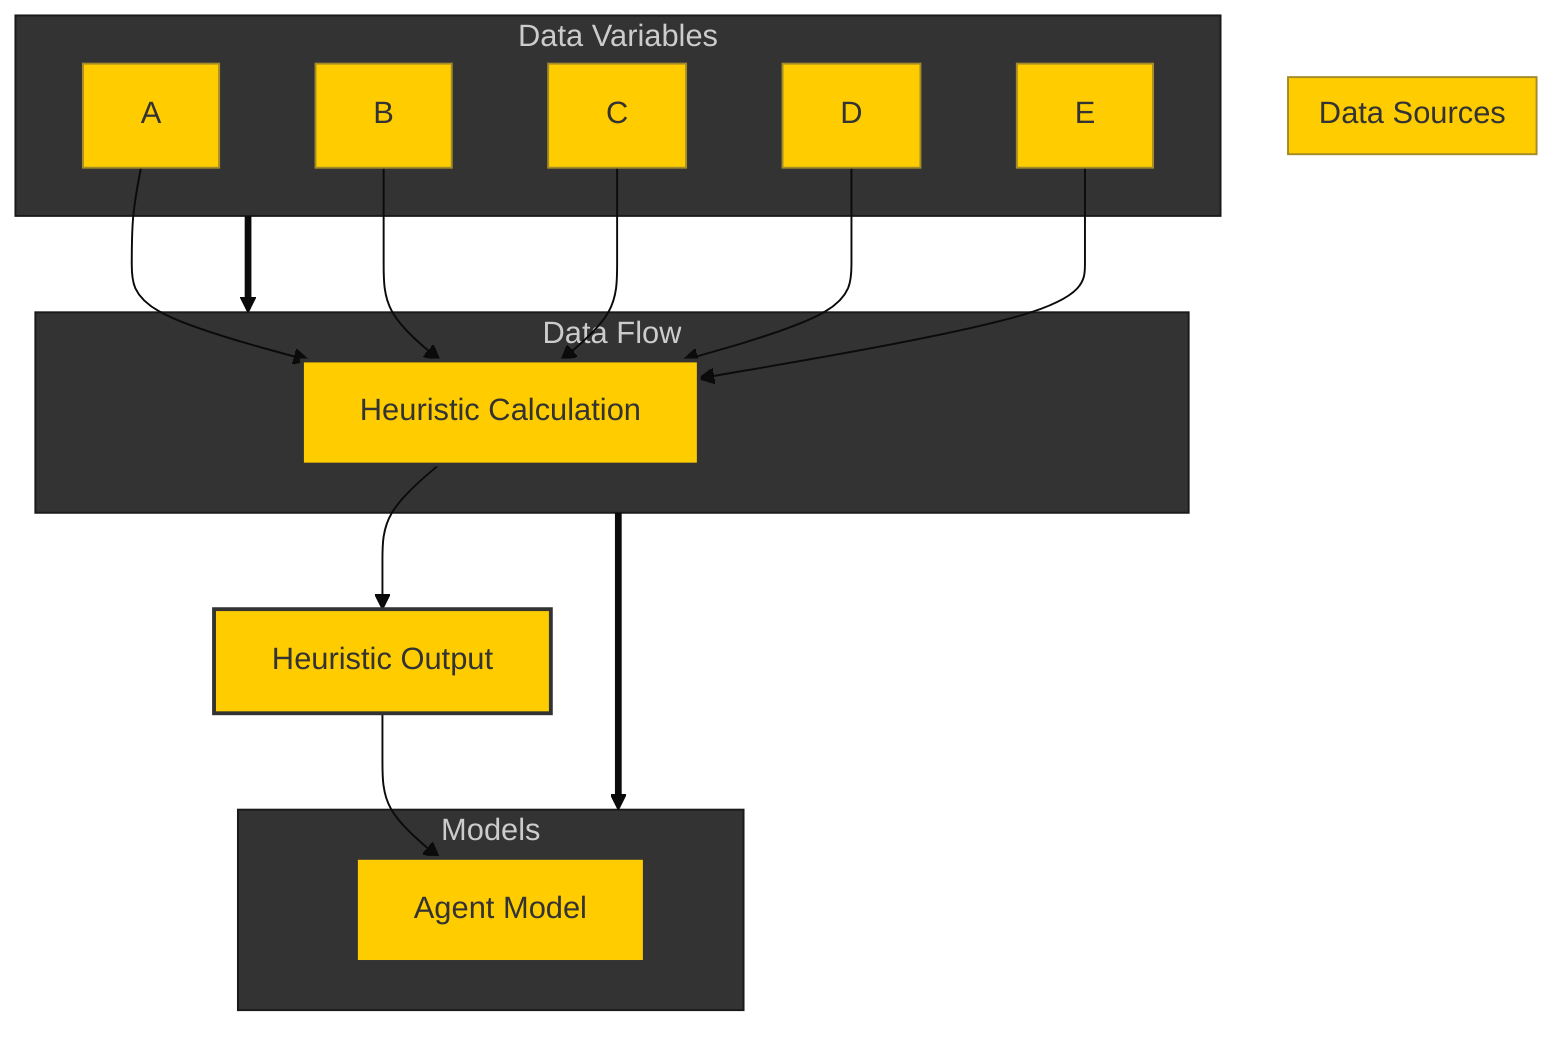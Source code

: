 %%{ init : { "theme" : "base", "themeVariables" : { "primaryColor" : "#ffcc00", "edgeLabelBackground":"#ffffff", "tertiaryColor": "#333" }}}%%
flowchart TD
    subgraph DS["Data Sources"]
    end

    subgraph DV["Data Variables"]
        A["A"]
        B["B"]
        C["C"]
        D["D"]
        E["E"]
    end
    
    subgraph DF["Data Flow"]
        A --> H[Heuristic Calculation]
        B --> H[Heuristic Calculation]
        C --> H[Heuristic Calculation]
        D --> H[Heuristic Calculation]
        E --> H[Heuristic Calculation]
    end

    H --> HG["Heuristic Output"]
    HG --> AM[Agent Model]

    subgraph M["Models"]
        AM
    end

    DV ==> DF
    DF ==> M

    
    %% Comments for Each Node
    %% DS: This section is about data sources, indicating no external data inputs were identified.
    %% DV: This section contains all the data variables used in the notebook with their specific weights.
    %% DF: This flow shows how each variable feeds into the heuristic calculation process.
    %% AM: The agent model node where the heuristic output is used to develop the game-playing strategy.

    style AM fill:#ffcc00,stroke:#333,stroke-width:2px;
    style H fill:#ffcc00,stroke:#333,stroke-width:2px;
    style HG fill:#ffcc00,stroke:#333,stroke-width:2px;